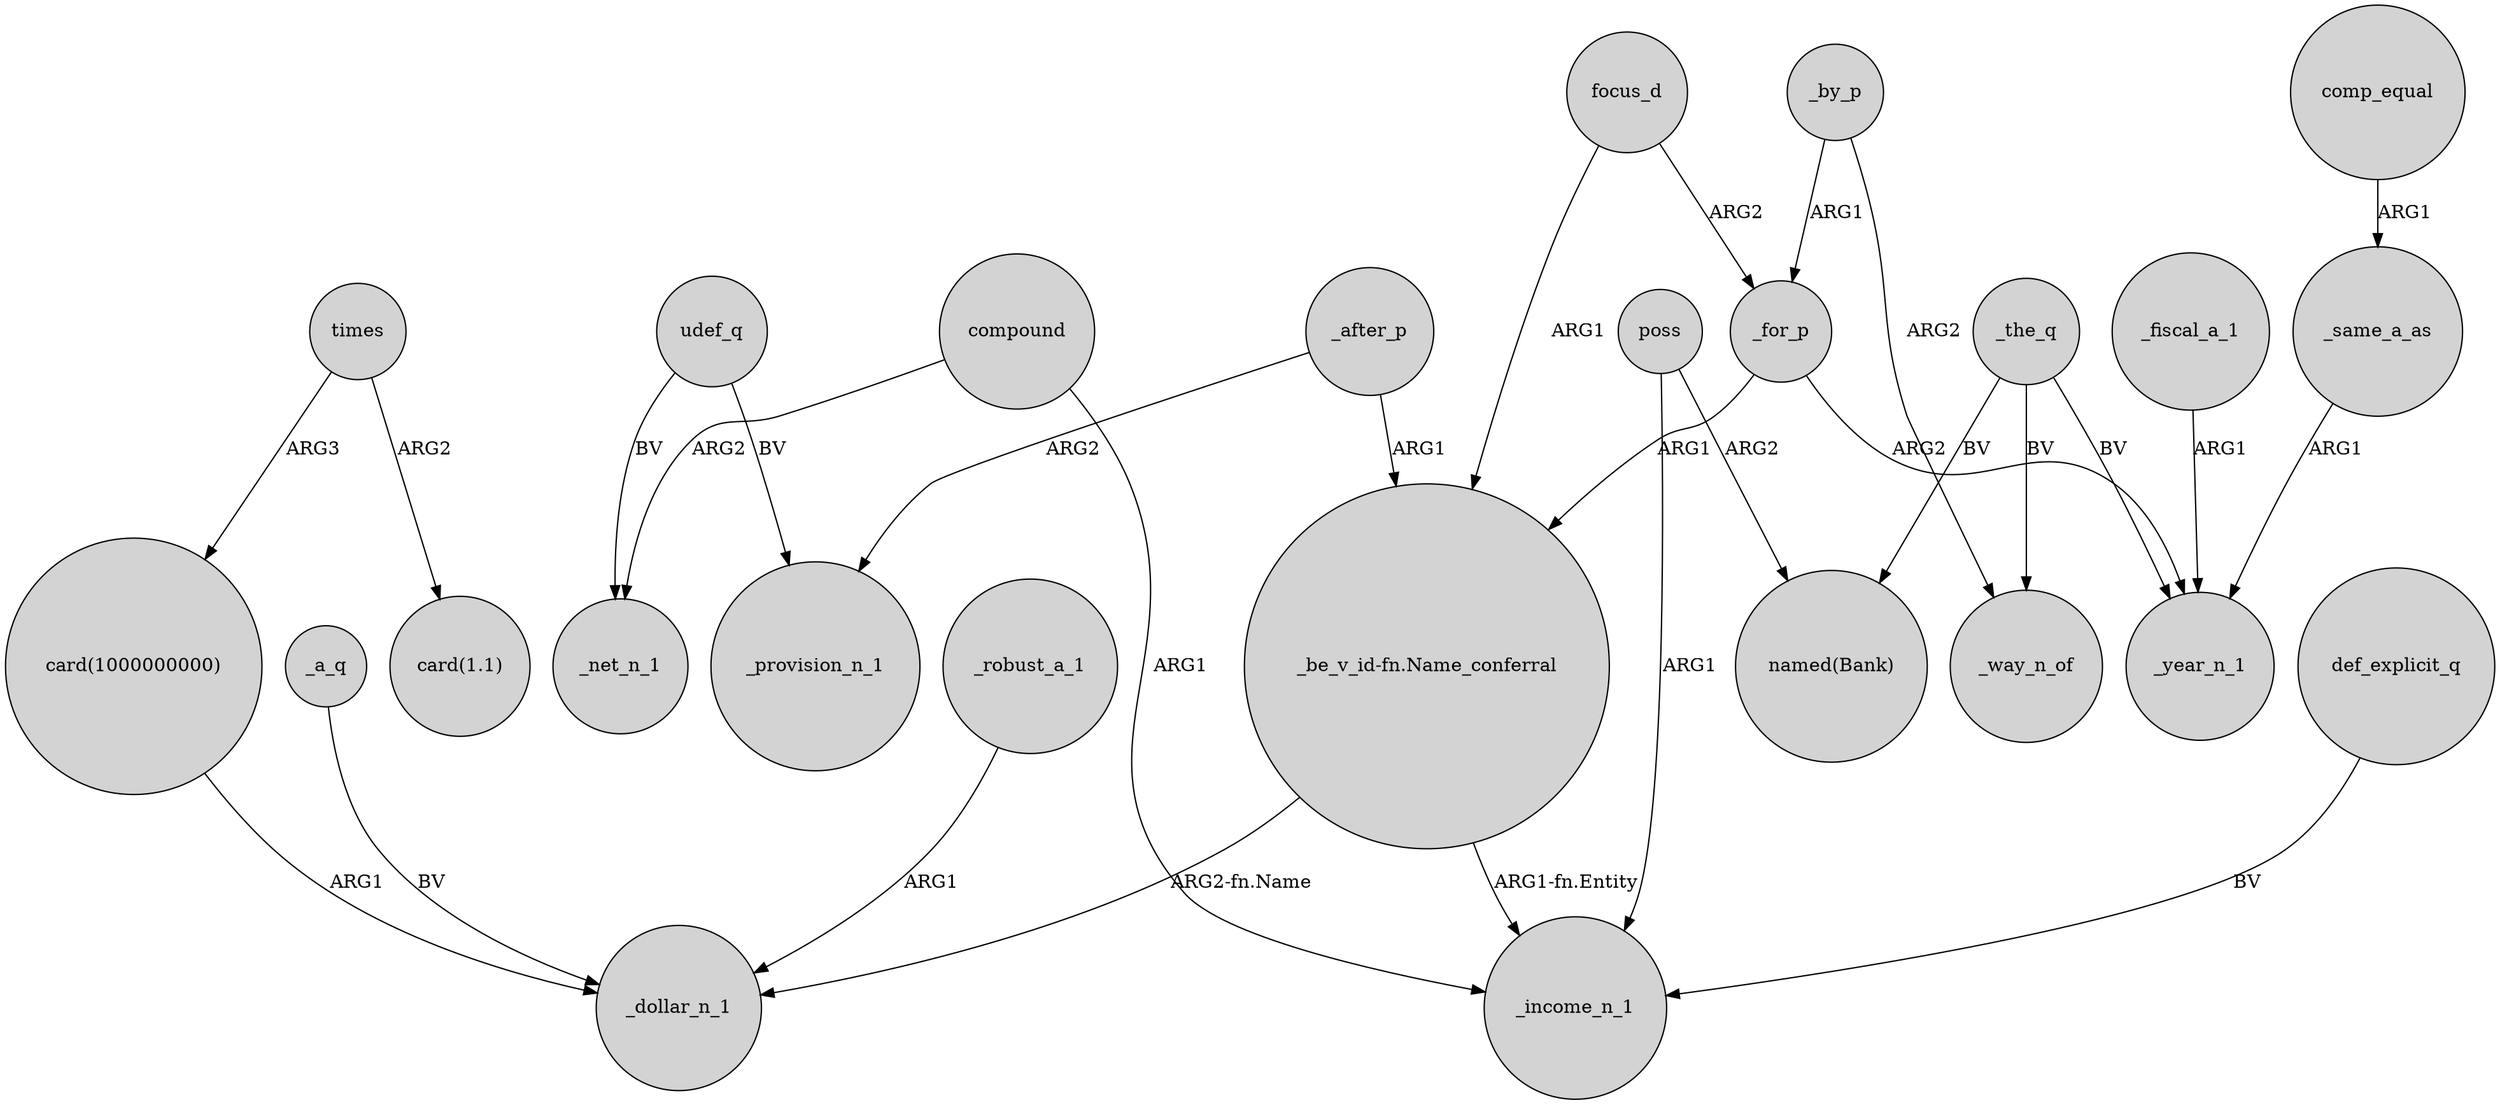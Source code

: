 digraph {
	node [shape=circle style=filled]
	_after_p -> _provision_n_1 [label=ARG2]
	"card(1000000000)" -> _dollar_n_1 [label=ARG1]
	"_be_v_id-fn.Name_conferral" -> _income_n_1 [label="ARG1-fn.Entity"]
	_for_p -> "_be_v_id-fn.Name_conferral" [label=ARG1]
	_a_q -> _dollar_n_1 [label=BV]
	compound -> _net_n_1 [label=ARG2]
	_fiscal_a_1 -> _year_n_1 [label=ARG1]
	_robust_a_1 -> _dollar_n_1 [label=ARG1]
	times -> "card(1000000000)" [label=ARG3]
	poss -> "named(Bank)" [label=ARG2]
	_by_p -> _way_n_of [label=ARG2]
	focus_d -> "_be_v_id-fn.Name_conferral" [label=ARG1]
	def_explicit_q -> _income_n_1 [label=BV]
	compound -> _income_n_1 [label=ARG1]
	_the_q -> "named(Bank)" [label=BV]
	_the_q -> _year_n_1 [label=BV]
	_the_q -> _way_n_of [label=BV]
	times -> "card(1.1)" [label=ARG2]
	poss -> _income_n_1 [label=ARG1]
	udef_q -> _provision_n_1 [label=BV]
	udef_q -> _net_n_1 [label=BV]
	_same_a_as -> _year_n_1 [label=ARG1]
	_by_p -> _for_p [label=ARG1]
	_after_p -> "_be_v_id-fn.Name_conferral" [label=ARG1]
	_for_p -> _year_n_1 [label=ARG2]
	focus_d -> _for_p [label=ARG2]
	comp_equal -> _same_a_as [label=ARG1]
	"_be_v_id-fn.Name_conferral" -> _dollar_n_1 [label="ARG2-fn.Name"]
}

